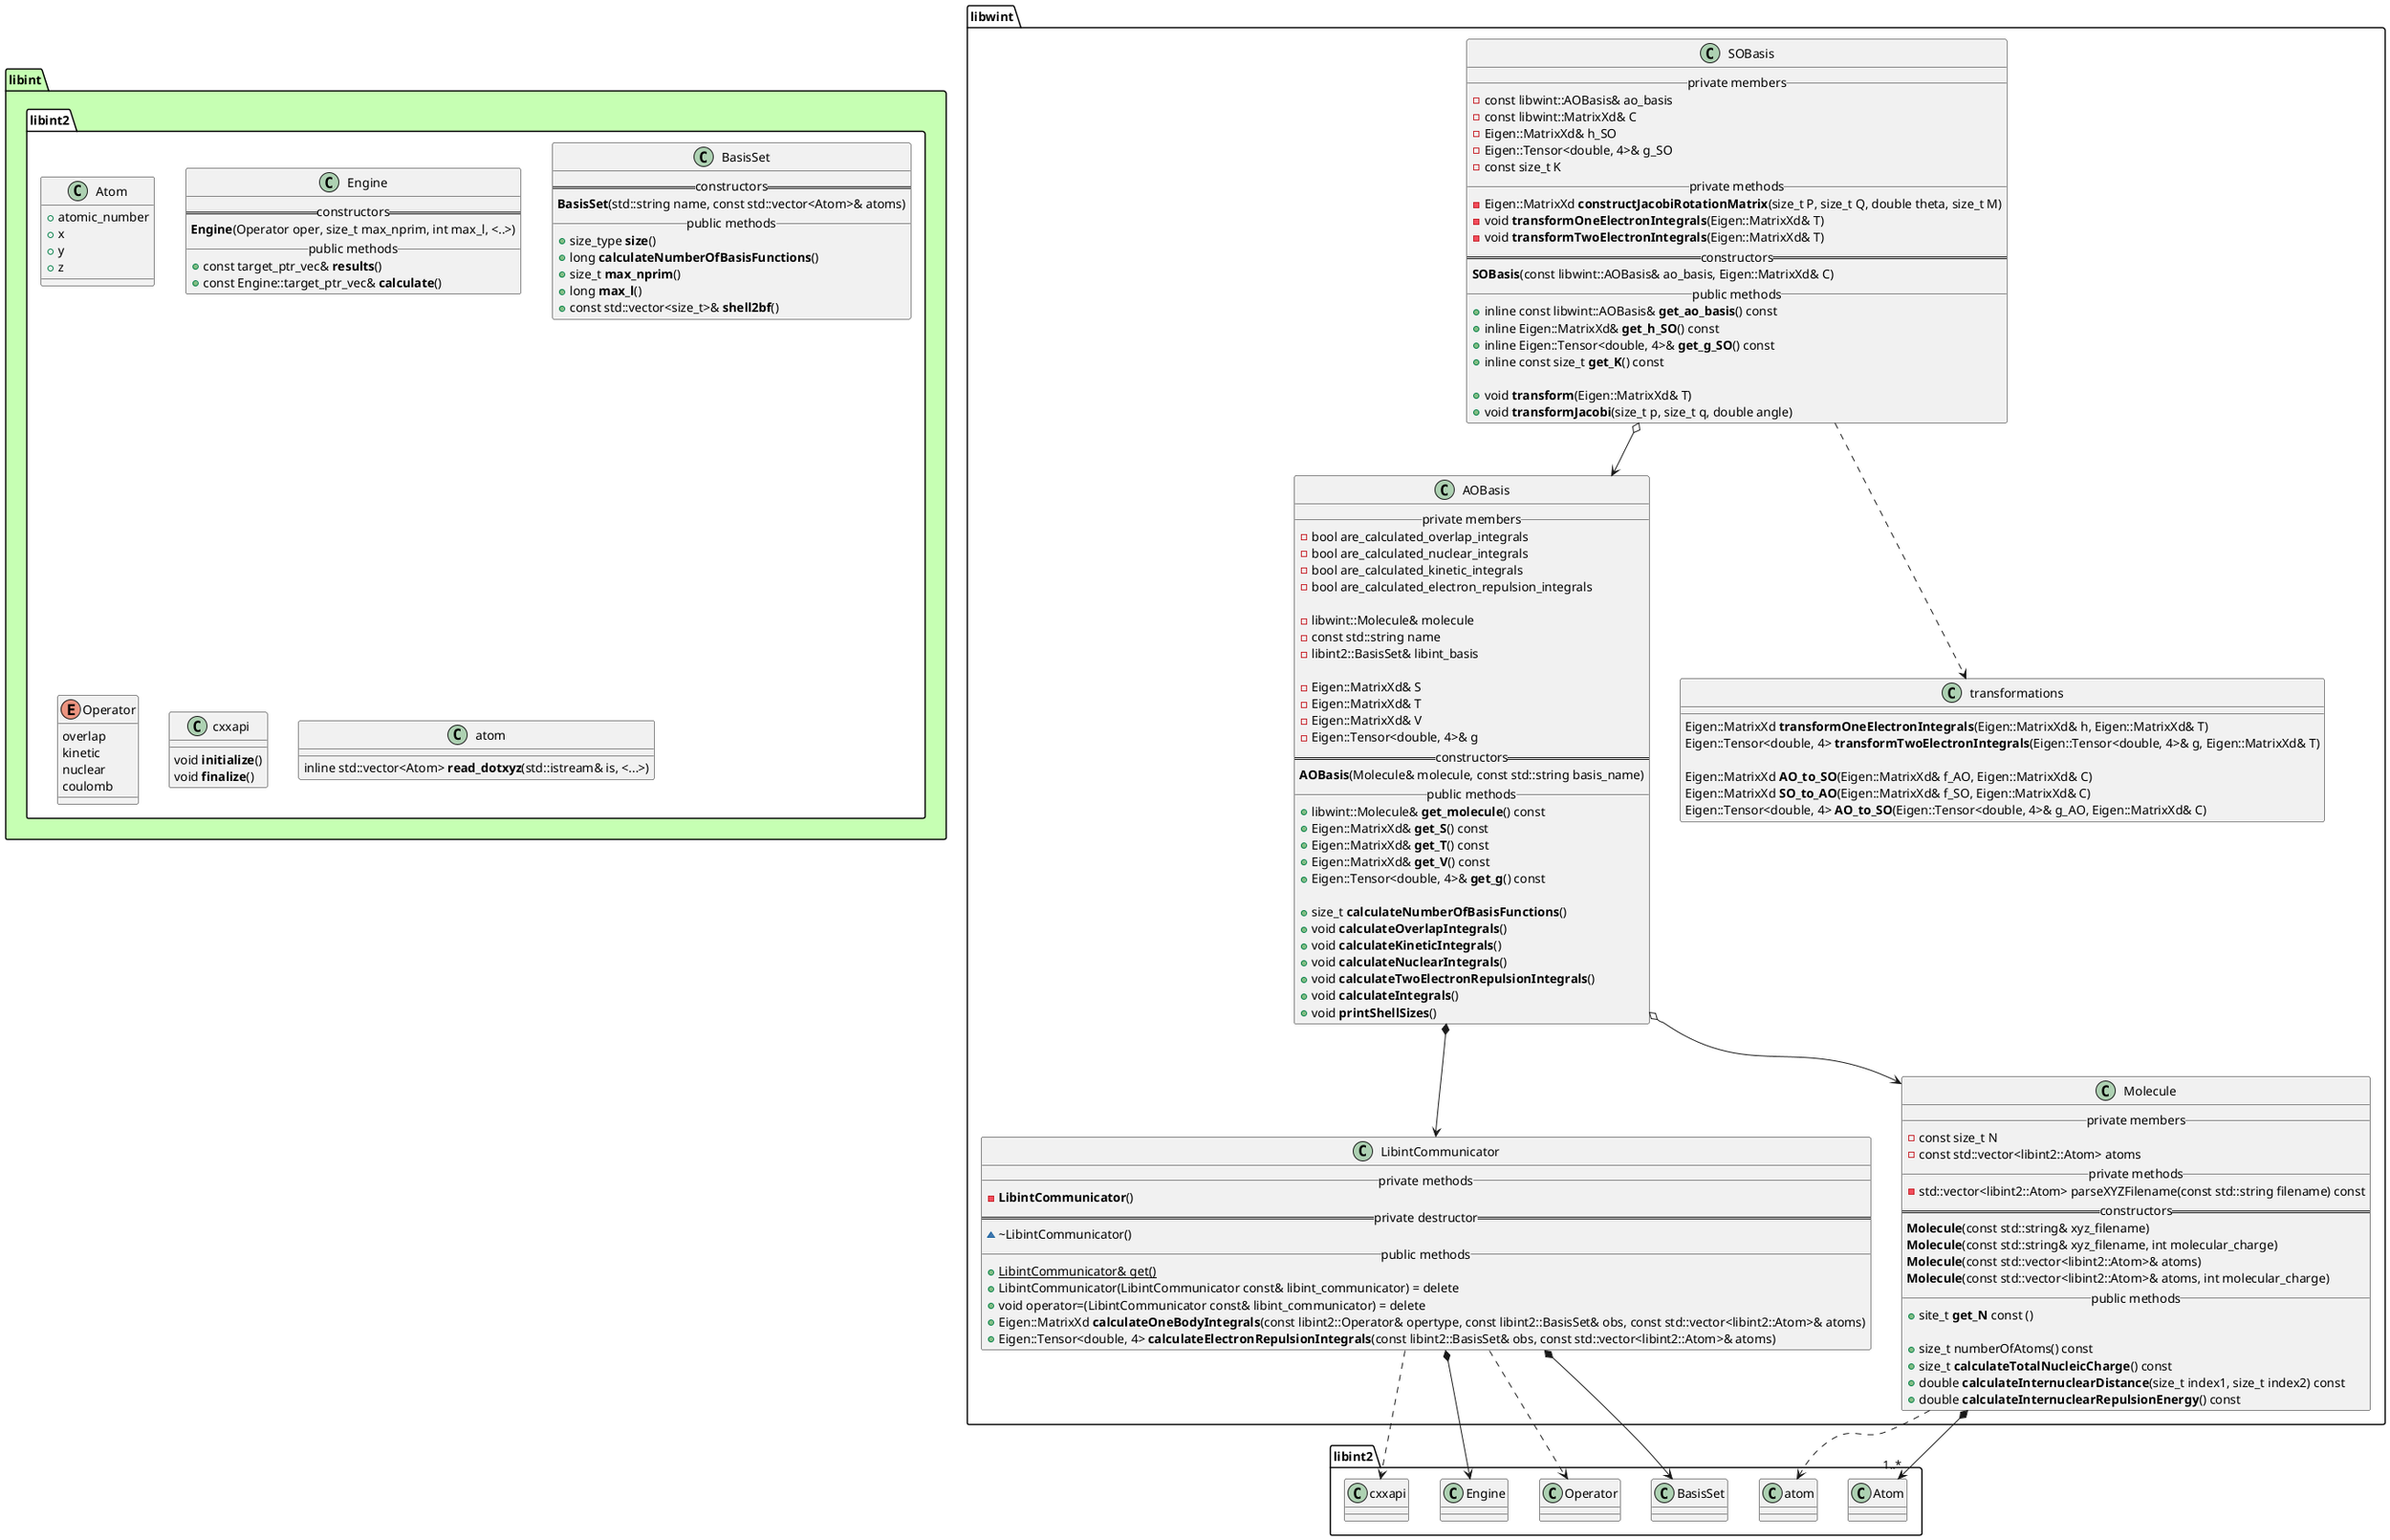 @startuml



package libint #c6ffb3 {
    namespace libint2 #ffffff {
        class Atom {
            + atomic_number
            + x
            + y
            + z
        }

        class Engine {
            == constructors ==
                **Engine**(Operator oper, size_t max_nprim, int max_l, <..>)
            __ public methods __
                + const target_ptr_vec& **results**()
                + const Engine::target_ptr_vec& **calculate**()
        }

        class BasisSet {
            == constructors ==
                **BasisSet**(std::string name, const std::vector<Atom>& atoms)
            __ public methods __
                + size_type **size**()
                + long **calculateNumberOfBasisFunctions**()
                + size_t **max_nprim**()
                + long **max_l**()
                + const std::vector<size_t>& **shell2bf**()
        }

        enum Operator {
            overlap
            kinetic
            nuclear
            coulomb
        }

        class cxxapi {
                void **initialize**()
                void **finalize**()
        }

        class atom {
            inline std::vector<Atom> **read_dotxyz**(std::istream& is, <...>)
        }
    }
}




namespace libwint {

    class AOBasis {
        __ private members __
            - bool are_calculated_overlap_integrals
            - bool are_calculated_nuclear_integrals
            - bool are_calculated_kinetic_integrals
            - bool are_calculated_electron_repulsion_integrals

            - libwint::Molecule& molecule
            - const std::string name
            - libint2::BasisSet& libint_basis

            - Eigen::MatrixXd& S
            - Eigen::MatrixXd& T
            - Eigen::MatrixXd& V
            - Eigen::Tensor<double, 4>& g
        == constructors ==
            **AOBasis**(Molecule& molecule, const std::string basis_name)
        __ public methods __
            + libwint::Molecule& **get_molecule**() const
            + Eigen::MatrixXd& **get_S**() const
            + Eigen::MatrixXd& **get_T**() const
            + Eigen::MatrixXd& **get_V**() const
            + Eigen::Tensor<double, 4>& **get_g**() const

            + size_t **calculateNumberOfBasisFunctions**()
            + void **calculateOverlapIntegrals**()
            + void **calculateKineticIntegrals**()
            + void **calculateNuclearIntegrals**()
            + void **calculateTwoElectronRepulsionIntegrals**()
            + void **calculateIntegrals**()
            + void **printShellSizes**()
    }


    class SOBasis {
        __ private members __
            - const libwint::AOBasis& ao_basis
            - const libwint::MatrixXd& C
            - Eigen::MatrixXd& h_SO
            - Eigen::Tensor<double, 4>& g_SO
            - const size_t K
        __ private methods __
            - Eigen::MatrixXd **constructJacobiRotationMatrix**(size_t P, size_t Q, double theta, size_t M)
            - void **transformOneElectronIntegrals**(Eigen::MatrixXd& T)
            - void **transformTwoElectronIntegrals**(Eigen::MatrixXd& T)
        == constructors ==
            **SOBasis**(const libwint::AOBasis& ao_basis, Eigen::MatrixXd& C)
        __ public methods __
            + inline const libwint::AOBasis& **get_ao_basis**() const
            + inline Eigen::MatrixXd& **get_h_SO**() const
            + inline Eigen::Tensor<double, 4>& **get_g_SO**() const
            + inline const size_t **get_K**() const

            + void **transform**(Eigen::MatrixXd& T)
            + void **transformJacobi**(size_t p, size_t q, double angle)
    }


    class transformations {
            Eigen::MatrixXd **transformOneElectronIntegrals**(Eigen::MatrixXd& h, Eigen::MatrixXd& T)
            Eigen::Tensor<double, 4> **transformTwoElectronIntegrals**(Eigen::Tensor<double, 4>& g, Eigen::MatrixXd& T)

            Eigen::MatrixXd **AO_to_SO**(Eigen::MatrixXd& f_AO, Eigen::MatrixXd& C)
            Eigen::MatrixXd **SO_to_AO**(Eigen::MatrixXd& f_SO, Eigen::MatrixXd& C)
            Eigen::Tensor<double, 4> **AO_to_SO**(Eigen::Tensor<double, 4>& g_AO, Eigen::MatrixXd& C)
    }


    class LibintCommunicator {
        __ private methods __
            - **LibintCommunicator**()
        == private destructor ==
            ~ ~LibintCommunicator()
        __ public methods __
            + {static} LibintCommunicator& get()
            + LibintCommunicator(LibintCommunicator const& libint_communicator) = delete
            + void operator=(LibintCommunicator const& libint_communicator) = delete
            + Eigen::MatrixXd **calculateOneBodyIntegrals**(const libint2::Operator& opertype, const libint2::BasisSet& obs, const std::vector<libint2::Atom>& atoms)
            + Eigen::Tensor<double, 4> **calculateElectronRepulsionIntegrals**(const libint2::BasisSet& obs, const std::vector<libint2::Atom>& atoms)
    }


    class Molecule {
        __ private members __
            - const size_t N
            - const std::vector<libint2::Atom> atoms
        __ private methods __
            - std::vector<libint2::Atom> parseXYZFilename(const std::string filename) const
        == constructors ==
            **Molecule**(const std::string& xyz_filename)
            **Molecule**(const std::string& xyz_filename, int molecular_charge)
            **Molecule**(const std::vector<libint2::Atom>& atoms)
            **Molecule**(const std::vector<libint2::Atom>& atoms, int molecular_charge)
        __ public methods __
            + site_t **get_N** const ()

            + size_t numberOfAtoms() const
            + size_t **calculateTotalNucleicCharge**() const
            + double **calculateInternuclearDistance**(size_t index1, size_t index2) const
            + double **calculateInternuclearRepulsionEnergy**() const
    }

}



libwint.AOBasis o--> libwint.Molecule
libwint.AOBasis *--> libwint.LibintCommunicator

libwint.LibintCommunicator *--> libint2.BasisSet
libwint.LibintCommunicator ..> libint2.Operator
libwint.LibintCommunicator *--> libint2.Engine
libwint.LibintCommunicator ..> libint2.cxxapi

libwint.Molecule *--> "1..*" libint2.Atom
libwint.Molecule ..> libint2.atom

libwint.SOBasis ..> libwint.transformations
libwint.SOBasis o--> libwint.AOBasis


@enduml
